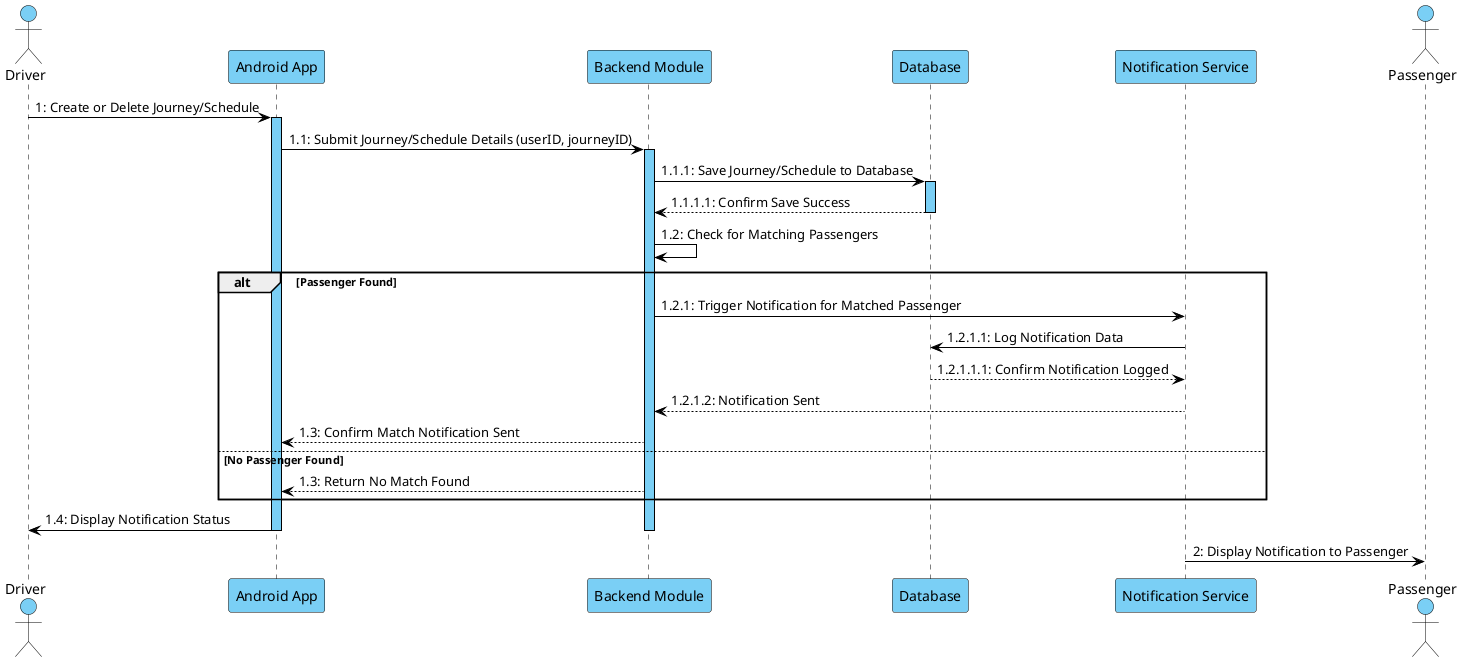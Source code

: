 @startuml SendNotificationToPassengerSequenceDiagram
skinparam BackgroundColor #ffffff
skinparam sequence {
    LifeLineBorderColor #000000
    LifeLineBackgroundColor #7acff5
    ParticipantBackgroundColor #7acff5
    ParticipantBorderColor #000000
    ActorBackgroundColor #7acff5
    ActorBorderColor #000000
    ArrowColor #000000
    SequenceBoxBackgroundColor #7acff5
}

actor "Driver" as Driver
participant "Android App" as App
participant "Backend Module" as Backend
participant "Database" as DB
participant "Notification Service" as NotificationService
actor "Passenger" as User

Driver -> App : 1: Create or Delete Journey/Schedule
activate App

App -> Backend : 1.1: Submit Journey/Schedule Details (userID, journeyID)
activate Backend

Backend -> DB : 1.1.1: Save Journey/Schedule to Database
activate DB
DB --> Backend : 1.1.1.1: Confirm Save Success
deactivate DB

Backend -> Backend : 1.2: Check for Matching Passengers
alt Passenger Found
    Backend -> NotificationService : 1.2.1: Trigger Notification for Matched Passenger
    NotificationService -> DB : 1.2.1.1: Log Notification Data
    DB --> NotificationService : 1.2.1.1.1: Confirm Notification Logged
    NotificationService --> Backend : 1.2.1.2: Notification Sent
    Backend --> App : 1.3: Confirm Match Notification Sent
else No Passenger Found
    Backend --> App : 1.3: Return No Match Found
end

App -> Driver : 1.4: Display Notification Status
deactivate Backend
deactivate App

NotificationService -> User : 2: Display Notification to Passenger

@enduml
